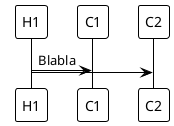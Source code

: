 {
  "sha1": "nq9thm4v8ihlcragqz8k8lm7o5y3ou8",
  "insertion": {
    "when": "2024-06-04T17:28:38.938Z",
    "url": "https://forum.plantuml.net/15121/broadcast-multicast-sequence-diagrams-crashes-with-theme",
    "user": "plantuml@gmail.com"
  }
}
@startuml
!theme plain
!pragma teoz true
H1 -> C1 & C2 : Blabla
@enduml

